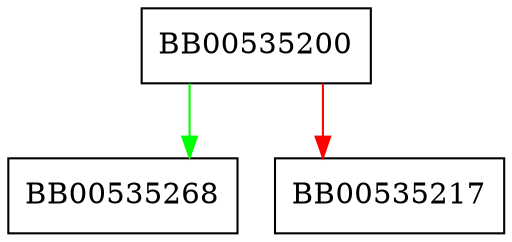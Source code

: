 digraph conn_ctrl {
  node [shape="box"];
  graph [splines=ortho];
  BB00535200 -> BB00535268 [color="green"];
  BB00535200 -> BB00535217 [color="red"];
}